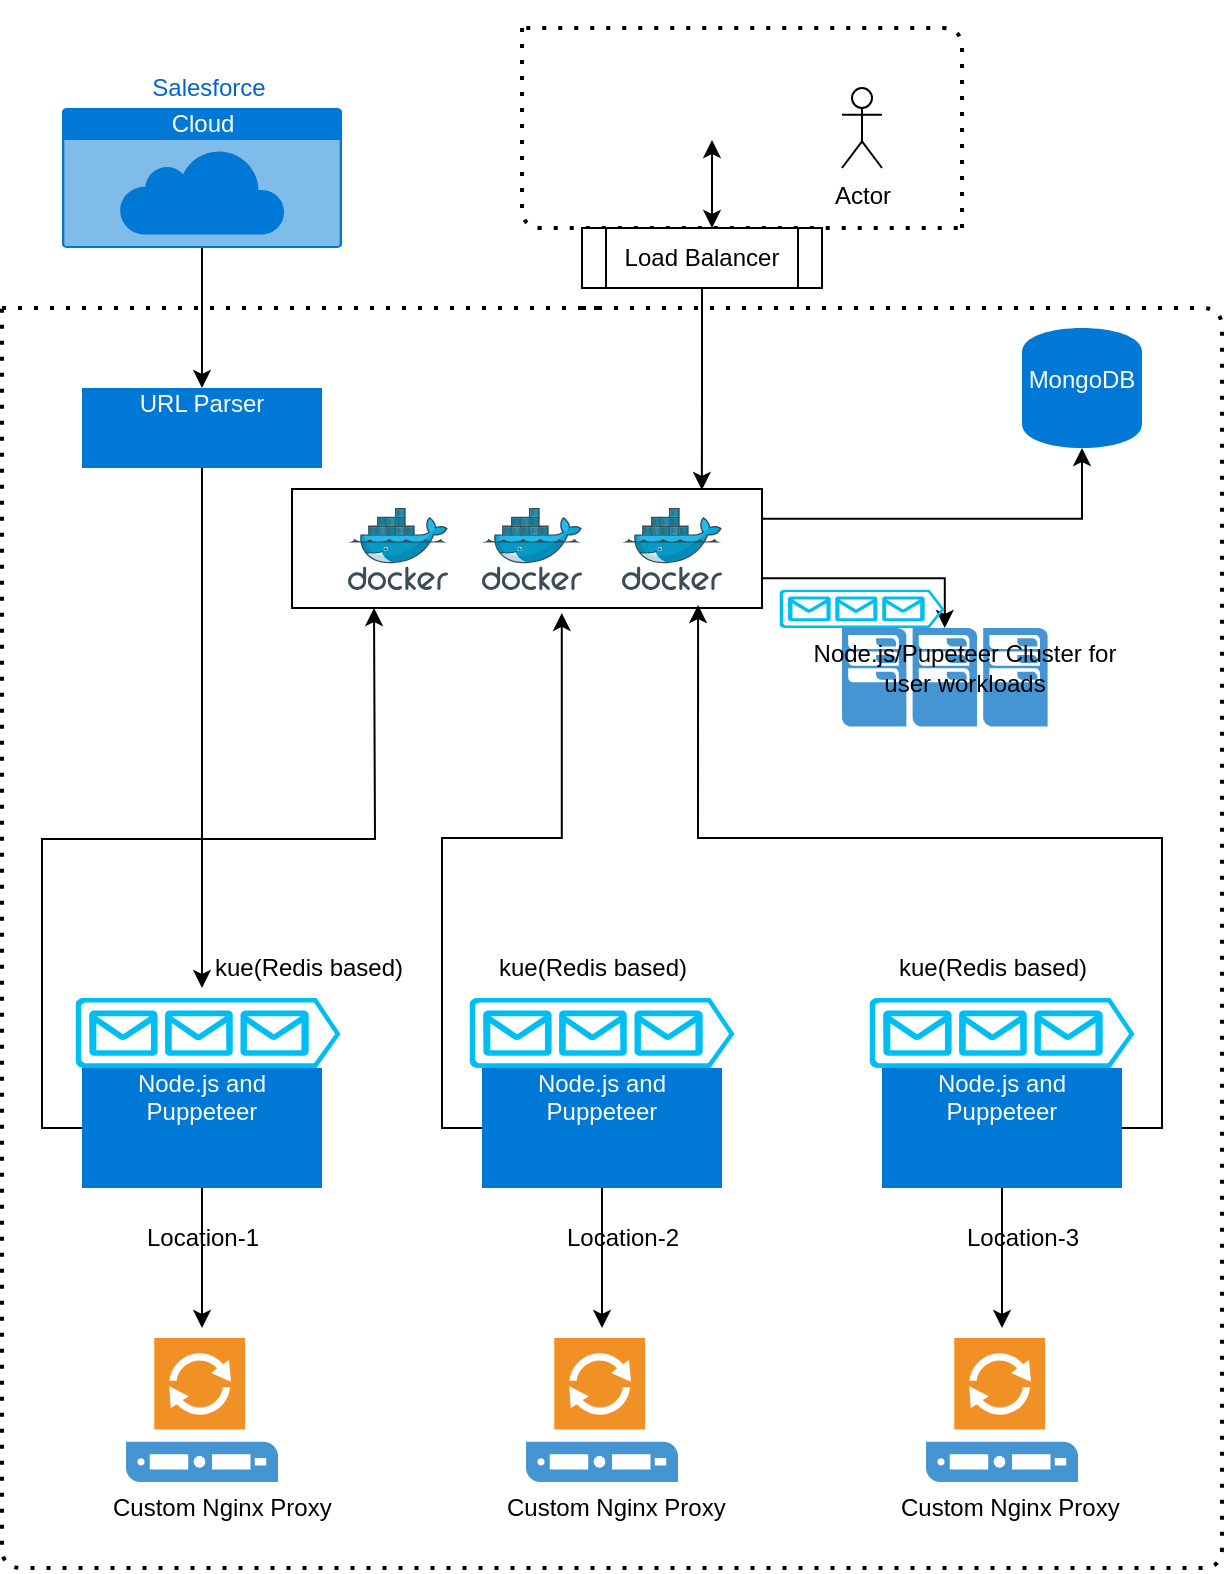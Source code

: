 <mxfile version="13.6.3" type="github">
  <diagram id="ujlbE42ZDyaoqwJoX8us" name="Page-1">
    <mxGraphModel dx="1186" dy="796" grid="1" gridSize="10" guides="1" tooltips="1" connect="1" arrows="1" fold="1" page="1" pageScale="1" pageWidth="850" pageHeight="1100" math="0" shadow="0">
      <root>
        <mxCell id="0" />
        <mxCell id="1" parent="0" />
        <mxCell id="xCr0qZ961VCydwSx8T03-10" style="edgeStyle=orthogonalEdgeStyle;rounded=0;orthogonalLoop=1;jettySize=auto;html=1;exitX=1;exitY=0.25;exitDx=0;exitDy=0;" edge="1" parent="1" source="PxzMqg5Wx6o_aP7VjGV6-99" target="PxzMqg5Wx6o_aP7VjGV6-28">
          <mxGeometry relative="1" as="geometry" />
        </mxCell>
        <mxCell id="xCr0qZ961VCydwSx8T03-11" style="edgeStyle=orthogonalEdgeStyle;rounded=0;orthogonalLoop=1;jettySize=auto;html=1;exitX=1;exitY=0.75;exitDx=0;exitDy=0;" edge="1" parent="1" source="PxzMqg5Wx6o_aP7VjGV6-99" target="xCr0qZ961VCydwSx8T03-4">
          <mxGeometry relative="1" as="geometry" />
        </mxCell>
        <mxCell id="PxzMqg5Wx6o_aP7VjGV6-99" value="" style="rounded=0;whiteSpace=wrap;html=1;" parent="1" vertex="1">
          <mxGeometry x="305" y="360.5" width="235" height="59.5" as="geometry" />
        </mxCell>
        <mxCell id="PxzMqg5Wx6o_aP7VjGV6-52" value="" style="edgeStyle=orthogonalEdgeStyle;rounded=0;orthogonalLoop=1;jettySize=auto;html=1;" parent="1" source="PxzMqg5Wx6o_aP7VjGV6-1" target="PxzMqg5Wx6o_aP7VjGV6-5" edge="1">
          <mxGeometry relative="1" as="geometry" />
        </mxCell>
        <mxCell id="PxzMqg5Wx6o_aP7VjGV6-1" value="Cloud" style="html=1;strokeColor=none;fillColor=#0079D6;labelPosition=center;verticalLabelPosition=middle;verticalAlign=top;align=center;fontSize=12;outlineConnect=0;spacingTop=-6;fontColor=#FFFFFF;shape=mxgraph.sitemap.cloud;" parent="1" vertex="1">
          <mxGeometry x="190" y="170" width="140" height="70" as="geometry" />
        </mxCell>
        <mxCell id="PxzMqg5Wx6o_aP7VjGV6-2" value="&lt;font color=&quot;#0066cc&quot;&gt;Salesforce&lt;/font&gt;" style="text;html=1;align=center;verticalAlign=middle;resizable=0;points=[];autosize=1;" parent="1" vertex="1">
          <mxGeometry x="228" y="150" width="70" height="20" as="geometry" />
        </mxCell>
        <mxCell id="PxzMqg5Wx6o_aP7VjGV6-82" style="edgeStyle=orthogonalEdgeStyle;rounded=0;orthogonalLoop=1;jettySize=auto;html=1;exitX=0.5;exitY=1;exitDx=0;exitDy=0;" parent="1" source="PxzMqg5Wx6o_aP7VjGV6-5" edge="1">
          <mxGeometry relative="1" as="geometry">
            <mxPoint x="260" y="610" as="targetPoint" />
          </mxGeometry>
        </mxCell>
        <mxCell id="PxzMqg5Wx6o_aP7VjGV6-5" value="URL Parser" style="whiteSpace=wrap;html=1;fontColor=#FFFFFF;verticalAlign=top;strokeColor=none;fillColor=#0079D6;spacingTop=-6;" parent="1" vertex="1">
          <mxGeometry x="200" y="310" width="120" height="40" as="geometry" />
        </mxCell>
        <mxCell id="PxzMqg5Wx6o_aP7VjGV6-49" style="edgeStyle=orthogonalEdgeStyle;rounded=0;orthogonalLoop=1;jettySize=auto;html=1;exitX=0.5;exitY=1;exitDx=0;exitDy=0;" parent="1" source="PxzMqg5Wx6o_aP7VjGV6-9" edge="1">
          <mxGeometry relative="1" as="geometry">
            <mxPoint x="460" y="780" as="targetPoint" />
          </mxGeometry>
        </mxCell>
        <mxCell id="PxzMqg5Wx6o_aP7VjGV6-9" value="&lt;span&gt;Node.js and Puppeteer&lt;/span&gt;" style="whiteSpace=wrap;html=1;fontColor=#FFFFFF;verticalAlign=top;strokeColor=none;fillColor=#0079D6;spacingTop=-6;" parent="1" vertex="1">
          <mxGeometry x="400" y="650" width="120" height="60" as="geometry" />
        </mxCell>
        <mxCell id="PxzMqg5Wx6o_aP7VjGV6-50" style="edgeStyle=orthogonalEdgeStyle;rounded=0;orthogonalLoop=1;jettySize=auto;html=1;exitX=0.5;exitY=1;exitDx=0;exitDy=0;" parent="1" source="PxzMqg5Wx6o_aP7VjGV6-11" edge="1">
          <mxGeometry relative="1" as="geometry">
            <mxPoint x="260" y="780" as="targetPoint" />
          </mxGeometry>
        </mxCell>
        <mxCell id="PxzMqg5Wx6o_aP7VjGV6-86" style="edgeStyle=orthogonalEdgeStyle;rounded=0;orthogonalLoop=1;jettySize=auto;html=1;exitX=0;exitY=0.5;exitDx=0;exitDy=0;" parent="1" source="PxzMqg5Wx6o_aP7VjGV6-11" edge="1">
          <mxGeometry relative="1" as="geometry">
            <mxPoint x="346" y="420" as="targetPoint" />
          </mxGeometry>
        </mxCell>
        <mxCell id="PxzMqg5Wx6o_aP7VjGV6-11" value="Node.js and Puppeteer" style="whiteSpace=wrap;html=1;fontColor=#FFFFFF;verticalAlign=top;strokeColor=none;fillColor=#0079D6;spacingTop=-6;" parent="1" vertex="1">
          <mxGeometry x="200" y="650" width="120" height="60" as="geometry" />
        </mxCell>
        <mxCell id="PxzMqg5Wx6o_aP7VjGV6-51" style="edgeStyle=orthogonalEdgeStyle;rounded=0;orthogonalLoop=1;jettySize=auto;html=1;exitX=0.5;exitY=1;exitDx=0;exitDy=0;" parent="1" source="PxzMqg5Wx6o_aP7VjGV6-13" edge="1">
          <mxGeometry relative="1" as="geometry">
            <mxPoint x="660" y="780" as="targetPoint" />
          </mxGeometry>
        </mxCell>
        <mxCell id="xCr0qZ961VCydwSx8T03-1" style="edgeStyle=orthogonalEdgeStyle;rounded=0;orthogonalLoop=1;jettySize=auto;html=1;exitX=1;exitY=0.5;exitDx=0;exitDy=0;entryX=0.864;entryY=0.975;entryDx=0;entryDy=0;entryPerimeter=0;" edge="1" parent="1" source="PxzMqg5Wx6o_aP7VjGV6-13" target="PxzMqg5Wx6o_aP7VjGV6-99">
          <mxGeometry relative="1" as="geometry" />
        </mxCell>
        <mxCell id="PxzMqg5Wx6o_aP7VjGV6-13" value="&lt;span&gt;Node.js and Puppeteer&lt;/span&gt;" style="whiteSpace=wrap;html=1;fontColor=#FFFFFF;verticalAlign=top;strokeColor=none;fillColor=#0079D6;spacingTop=-6;" parent="1" vertex="1">
          <mxGeometry x="600" y="650" width="120" height="60" as="geometry" />
        </mxCell>
        <mxCell id="PxzMqg5Wx6o_aP7VjGV6-15" value="" style="endArrow=none;dashed=1;html=1;dashPattern=1 3;strokeWidth=2;" parent="1" edge="1">
          <mxGeometry width="50" height="50" relative="1" as="geometry">
            <mxPoint x="450" y="270" as="sourcePoint" />
            <mxPoint x="160" y="270" as="targetPoint" />
            <Array as="points">
              <mxPoint x="770" y="270" />
              <mxPoint x="770" y="900" />
              <mxPoint x="480" y="900" />
              <mxPoint x="160" y="900" />
            </Array>
          </mxGeometry>
        </mxCell>
        <mxCell id="PxzMqg5Wx6o_aP7VjGV6-16" value="Location-1" style="text;html=1;align=center;verticalAlign=middle;resizable=0;points=[];autosize=1;" parent="1" vertex="1">
          <mxGeometry x="225" y="725" width="70" height="20" as="geometry" />
        </mxCell>
        <mxCell id="PxzMqg5Wx6o_aP7VjGV6-17" value="Location-2" style="text;html=1;align=center;verticalAlign=middle;resizable=0;points=[];autosize=1;" parent="1" vertex="1">
          <mxGeometry x="435" y="725" width="70" height="20" as="geometry" />
        </mxCell>
        <mxCell id="PxzMqg5Wx6o_aP7VjGV6-18" value="Location-3" style="text;html=1;align=center;verticalAlign=middle;resizable=0;points=[];autosize=1;" parent="1" vertex="1">
          <mxGeometry x="635" y="725" width="70" height="20" as="geometry" />
        </mxCell>
        <mxCell id="PxzMqg5Wx6o_aP7VjGV6-21" value="" style="shadow=0;dashed=0;html=1;strokeColor=none;fillColor=#4495D1;labelPosition=center;verticalLabelPosition=bottom;verticalAlign=top;align=center;outlineConnect=0;shape=mxgraph.veeam.proxy_server;" parent="1" vertex="1">
          <mxGeometry x="422" y="785" width="76" height="72" as="geometry" />
        </mxCell>
        <mxCell id="PxzMqg5Wx6o_aP7VjGV6-22" value="" style="shadow=0;dashed=0;html=1;strokeColor=none;fillColor=#4495D1;labelPosition=center;verticalLabelPosition=bottom;verticalAlign=top;align=center;outlineConnect=0;shape=mxgraph.veeam.proxy_server;" parent="1" vertex="1">
          <mxGeometry x="222" y="785" width="76" height="72" as="geometry" />
        </mxCell>
        <mxCell id="PxzMqg5Wx6o_aP7VjGV6-23" value="" style="shadow=0;dashed=0;html=1;strokeColor=none;fillColor=#4495D1;labelPosition=center;verticalLabelPosition=bottom;verticalAlign=top;align=center;outlineConnect=0;shape=mxgraph.veeam.proxy_server;" parent="1" vertex="1">
          <mxGeometry x="622" y="785" width="76" height="72" as="geometry" />
        </mxCell>
        <mxCell id="PxzMqg5Wx6o_aP7VjGV6-28" value="MongoDB" style="shape=cylinder;whiteSpace=wrap;html=1;boundedLbl=1;backgroundOutline=1;fontColor=#FFFFFF;verticalAlign=top;strokeColor=none;fillColor=#0079D6;spacingTop=-6;" parent="1" vertex="1">
          <mxGeometry x="670" y="280" width="60" height="60" as="geometry" />
        </mxCell>
        <mxCell id="PxzMqg5Wx6o_aP7VjGV6-30" value="Actor" style="shape=umlActor;verticalLabelPosition=bottom;verticalAlign=top;html=1;outlineConnect=0;" parent="1" vertex="1">
          <mxGeometry x="580" y="160" width="20" height="40" as="geometry" />
        </mxCell>
        <mxCell id="PxzMqg5Wx6o_aP7VjGV6-36" value="" style="shape=image;html=1;verticalAlign=top;verticalLabelPosition=bottom;labelBackgroundColor=#ffffff;imageAspect=0;aspect=fixed;image=https://cdn4.iconfinder.com/data/icons/technology-83/1000/app_frontend_end_front_front-end_front_end_development-128.png" parent="1" vertex="1">
          <mxGeometry x="460" y="116" width="60" height="60" as="geometry" />
        </mxCell>
        <mxCell id="PxzMqg5Wx6o_aP7VjGV6-39" value="" style="endArrow=none;dashed=1;html=1;dashPattern=1 3;strokeWidth=2;" parent="1" edge="1">
          <mxGeometry width="50" height="50" relative="1" as="geometry">
            <mxPoint x="420" y="130" as="sourcePoint" />
            <mxPoint x="640" y="230" as="targetPoint" />
            <Array as="points">
              <mxPoint x="420" y="130" />
              <mxPoint x="420" y="230" />
              <mxPoint x="540" y="230" />
            </Array>
          </mxGeometry>
        </mxCell>
        <mxCell id="PxzMqg5Wx6o_aP7VjGV6-46" value="&amp;nbsp;Custom Nginx Proxy" style="text;html=1;align=center;verticalAlign=middle;resizable=0;points=[];autosize=1;" parent="1" vertex="1">
          <mxGeometry x="203" y="860" width="130" height="20" as="geometry" />
        </mxCell>
        <mxCell id="PxzMqg5Wx6o_aP7VjGV6-47" value="&amp;nbsp;Custom Nginx Proxy" style="text;html=1;align=center;verticalAlign=middle;resizable=0;points=[];autosize=1;" parent="1" vertex="1">
          <mxGeometry x="597" y="860" width="130" height="20" as="geometry" />
        </mxCell>
        <mxCell id="PxzMqg5Wx6o_aP7VjGV6-48" value="&amp;nbsp;Custom Nginx Proxy" style="text;html=1;align=center;verticalAlign=middle;resizable=0;points=[];autosize=1;" parent="1" vertex="1">
          <mxGeometry x="400" y="860" width="130" height="20" as="geometry" />
        </mxCell>
        <mxCell id="PxzMqg5Wx6o_aP7VjGV6-66" style="edgeStyle=orthogonalEdgeStyle;rounded=0;orthogonalLoop=1;jettySize=auto;html=1;exitX=0.5;exitY=1;exitDx=0;exitDy=0;exitPerimeter=0;entryX=0.5;entryY=0;entryDx=0;entryDy=0;" parent="1" source="PxzMqg5Wx6o_aP7VjGV6-62" target="PxzMqg5Wx6o_aP7VjGV6-9" edge="1">
          <mxGeometry relative="1" as="geometry" />
        </mxCell>
        <mxCell id="PxzMqg5Wx6o_aP7VjGV6-101" style="edgeStyle=orthogonalEdgeStyle;rounded=0;orthogonalLoop=1;jettySize=auto;html=1;entryX=0.574;entryY=1.042;entryDx=0;entryDy=0;entryPerimeter=0;exitX=0;exitY=0.5;exitDx=0;exitDy=0;" parent="1" source="PxzMqg5Wx6o_aP7VjGV6-9" target="PxzMqg5Wx6o_aP7VjGV6-99" edge="1">
          <mxGeometry relative="1" as="geometry">
            <mxPoint x="390" y="680" as="sourcePoint" />
          </mxGeometry>
        </mxCell>
        <mxCell id="PxzMqg5Wx6o_aP7VjGV6-62" value="" style="verticalLabelPosition=bottom;html=1;verticalAlign=top;align=center;strokeColor=none;fillColor=#00BEF2;shape=mxgraph.azure.queue_generic;pointerEvents=1;" parent="1" vertex="1">
          <mxGeometry x="393.75" y="615" width="132.5" height="35" as="geometry" />
        </mxCell>
        <mxCell id="PxzMqg5Wx6o_aP7VjGV6-67" value="kue(Redis based)" style="text;html=1;align=center;verticalAlign=middle;resizable=0;points=[];autosize=1;" parent="1" vertex="1">
          <mxGeometry x="257.5" y="590" width="110" height="20" as="geometry" />
        </mxCell>
        <mxCell id="PxzMqg5Wx6o_aP7VjGV6-70" value="" style="verticalLabelPosition=bottom;html=1;verticalAlign=top;align=center;strokeColor=none;fillColor=#00BEF2;shape=mxgraph.azure.queue_generic;pointerEvents=1;" parent="1" vertex="1">
          <mxGeometry x="593.75" y="615" width="132.5" height="35" as="geometry" />
        </mxCell>
        <mxCell id="PxzMqg5Wx6o_aP7VjGV6-71" value="" style="verticalLabelPosition=bottom;html=1;verticalAlign=top;align=center;strokeColor=none;fillColor=#00BEF2;shape=mxgraph.azure.queue_generic;pointerEvents=1;" parent="1" vertex="1">
          <mxGeometry x="196.75" y="615" width="132.5" height="35" as="geometry" />
        </mxCell>
        <mxCell id="PxzMqg5Wx6o_aP7VjGV6-83" value="" style="endArrow=none;dashed=1;html=1;dashPattern=1 3;strokeWidth=2;" parent="1" edge="1">
          <mxGeometry width="50" height="50" relative="1" as="geometry">
            <mxPoint x="160" y="270" as="sourcePoint" />
            <mxPoint x="460" y="270" as="targetPoint" />
            <Array as="points">
              <mxPoint x="330" y="270" />
            </Array>
          </mxGeometry>
        </mxCell>
        <mxCell id="PxzMqg5Wx6o_aP7VjGV6-88" value="" style="endArrow=none;dashed=1;html=1;dashPattern=1 3;strokeWidth=2;" parent="1" edge="1">
          <mxGeometry width="50" height="50" relative="1" as="geometry">
            <mxPoint x="640" y="230" as="sourcePoint" />
            <mxPoint x="420" y="130" as="targetPoint" />
            <Array as="points">
              <mxPoint x="640" y="130" />
            </Array>
          </mxGeometry>
        </mxCell>
        <mxCell id="PxzMqg5Wx6o_aP7VjGV6-93" value="kue(Redis based)" style="text;html=1;align=center;verticalAlign=middle;resizable=0;points=[];autosize=1;" parent="1" vertex="1">
          <mxGeometry x="400" y="590" width="110" height="20" as="geometry" />
        </mxCell>
        <mxCell id="PxzMqg5Wx6o_aP7VjGV6-94" value="kue(Redis based)" style="text;html=1;align=center;verticalAlign=middle;resizable=0;points=[];autosize=1;" parent="1" vertex="1">
          <mxGeometry x="600" y="590" width="110" height="20" as="geometry" />
        </mxCell>
        <mxCell id="PxzMqg5Wx6o_aP7VjGV6-96" value="" style="aspect=fixed;html=1;points=[];align=center;image;fontSize=12;image=img/lib/mscae/Docker.svg;" parent="1" vertex="1">
          <mxGeometry x="400" y="370" width="50" height="41" as="geometry" />
        </mxCell>
        <mxCell id="PxzMqg5Wx6o_aP7VjGV6-97" value="" style="aspect=fixed;html=1;points=[];align=center;image;fontSize=12;image=img/lib/mscae/Docker.svg;" parent="1" vertex="1">
          <mxGeometry x="333" y="370" width="50" height="41" as="geometry" />
        </mxCell>
        <mxCell id="PxzMqg5Wx6o_aP7VjGV6-98" value="" style="aspect=fixed;html=1;points=[];align=center;image;fontSize=12;image=img/lib/mscae/Docker.svg;" parent="1" vertex="1">
          <mxGeometry x="470" y="370" width="50" height="41" as="geometry" />
        </mxCell>
        <mxCell id="xCr0qZ961VCydwSx8T03-4" value="" style="pointerEvents=1;shadow=0;dashed=0;html=1;strokeColor=none;fillColor=#4495D1;labelPosition=center;verticalLabelPosition=bottom;verticalAlign=top;align=center;outlineConnect=0;shape=mxgraph.veeam.cluster;" vertex="1" parent="1">
          <mxGeometry x="580" y="430" width="102.8" height="49.2" as="geometry" />
        </mxCell>
        <mxCell id="xCr0qZ961VCydwSx8T03-6" value="Node.js/Pupeteer Cluster for &lt;br&gt;user workloads" style="text;html=1;align=center;verticalAlign=middle;resizable=0;points=[];autosize=1;" vertex="1" parent="1">
          <mxGeometry x="556.25" y="435.2" width="170" height="30" as="geometry" />
        </mxCell>
        <mxCell id="xCr0qZ961VCydwSx8T03-14" value="" style="verticalLabelPosition=bottom;html=1;verticalAlign=top;align=center;strokeColor=none;fillColor=#00BEF2;shape=mxgraph.azure.queue_generic;pointerEvents=1;" vertex="1" parent="1">
          <mxGeometry x="548.75" y="410.8" width="82.5" height="19.2" as="geometry" />
        </mxCell>
        <mxCell id="xCr0qZ961VCydwSx8T03-27" style="edgeStyle=orthogonalEdgeStyle;rounded=0;orthogonalLoop=1;jettySize=auto;html=1;exitX=0.5;exitY=1;exitDx=0;exitDy=0;entryX=0.872;entryY=0.008;entryDx=0;entryDy=0;entryPerimeter=0;" edge="1" parent="1" source="xCr0qZ961VCydwSx8T03-15" target="PxzMqg5Wx6o_aP7VjGV6-99">
          <mxGeometry relative="1" as="geometry" />
        </mxCell>
        <mxCell id="xCr0qZ961VCydwSx8T03-15" value="Load Balancer" style="shape=process;whiteSpace=wrap;html=1;backgroundOutline=1;" vertex="1" parent="1">
          <mxGeometry x="450" y="230" width="120" height="30" as="geometry" />
        </mxCell>
        <mxCell id="xCr0qZ961VCydwSx8T03-25" value="" style="endArrow=classic;startArrow=classic;html=1;" edge="1" parent="1">
          <mxGeometry width="50" height="50" relative="1" as="geometry">
            <mxPoint x="515" y="230" as="sourcePoint" />
            <mxPoint x="515" y="186" as="targetPoint" />
          </mxGeometry>
        </mxCell>
      </root>
    </mxGraphModel>
  </diagram>
</mxfile>
